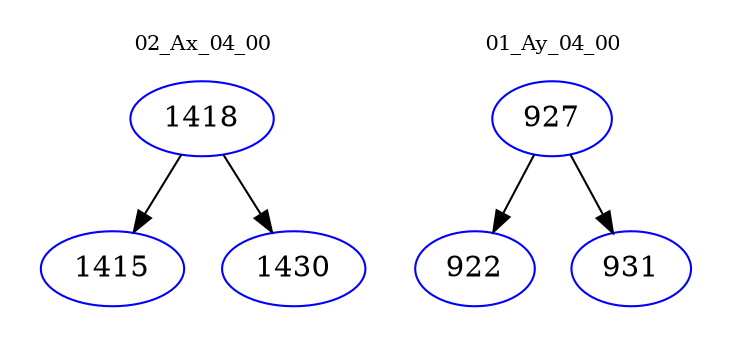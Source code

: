 digraph{
subgraph cluster_0 {
color = white
label = "02_Ax_04_00";
fontsize=10;
T0_1418 [label="1418", color="blue"]
T0_1418 -> T0_1415 [color="black"]
T0_1415 [label="1415", color="blue"]
T0_1418 -> T0_1430 [color="black"]
T0_1430 [label="1430", color="blue"]
}
subgraph cluster_1 {
color = white
label = "01_Ay_04_00";
fontsize=10;
T1_927 [label="927", color="blue"]
T1_927 -> T1_922 [color="black"]
T1_922 [label="922", color="blue"]
T1_927 -> T1_931 [color="black"]
T1_931 [label="931", color="blue"]
}
}
